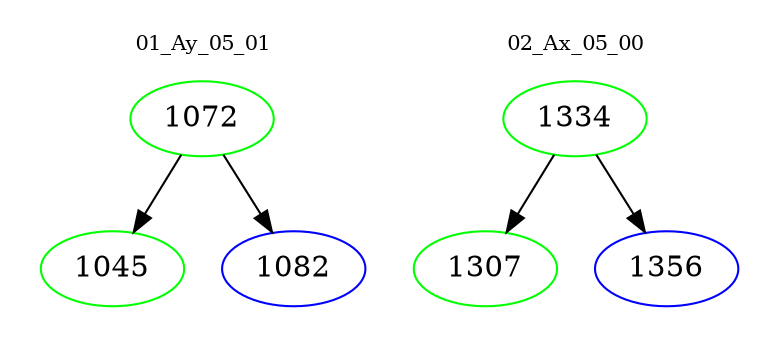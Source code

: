 digraph{
subgraph cluster_0 {
color = white
label = "01_Ay_05_01";
fontsize=10;
T0_1072 [label="1072", color="green"]
T0_1072 -> T0_1045 [color="black"]
T0_1045 [label="1045", color="green"]
T0_1072 -> T0_1082 [color="black"]
T0_1082 [label="1082", color="blue"]
}
subgraph cluster_1 {
color = white
label = "02_Ax_05_00";
fontsize=10;
T1_1334 [label="1334", color="green"]
T1_1334 -> T1_1307 [color="black"]
T1_1307 [label="1307", color="green"]
T1_1334 -> T1_1356 [color="black"]
T1_1356 [label="1356", color="blue"]
}
}
